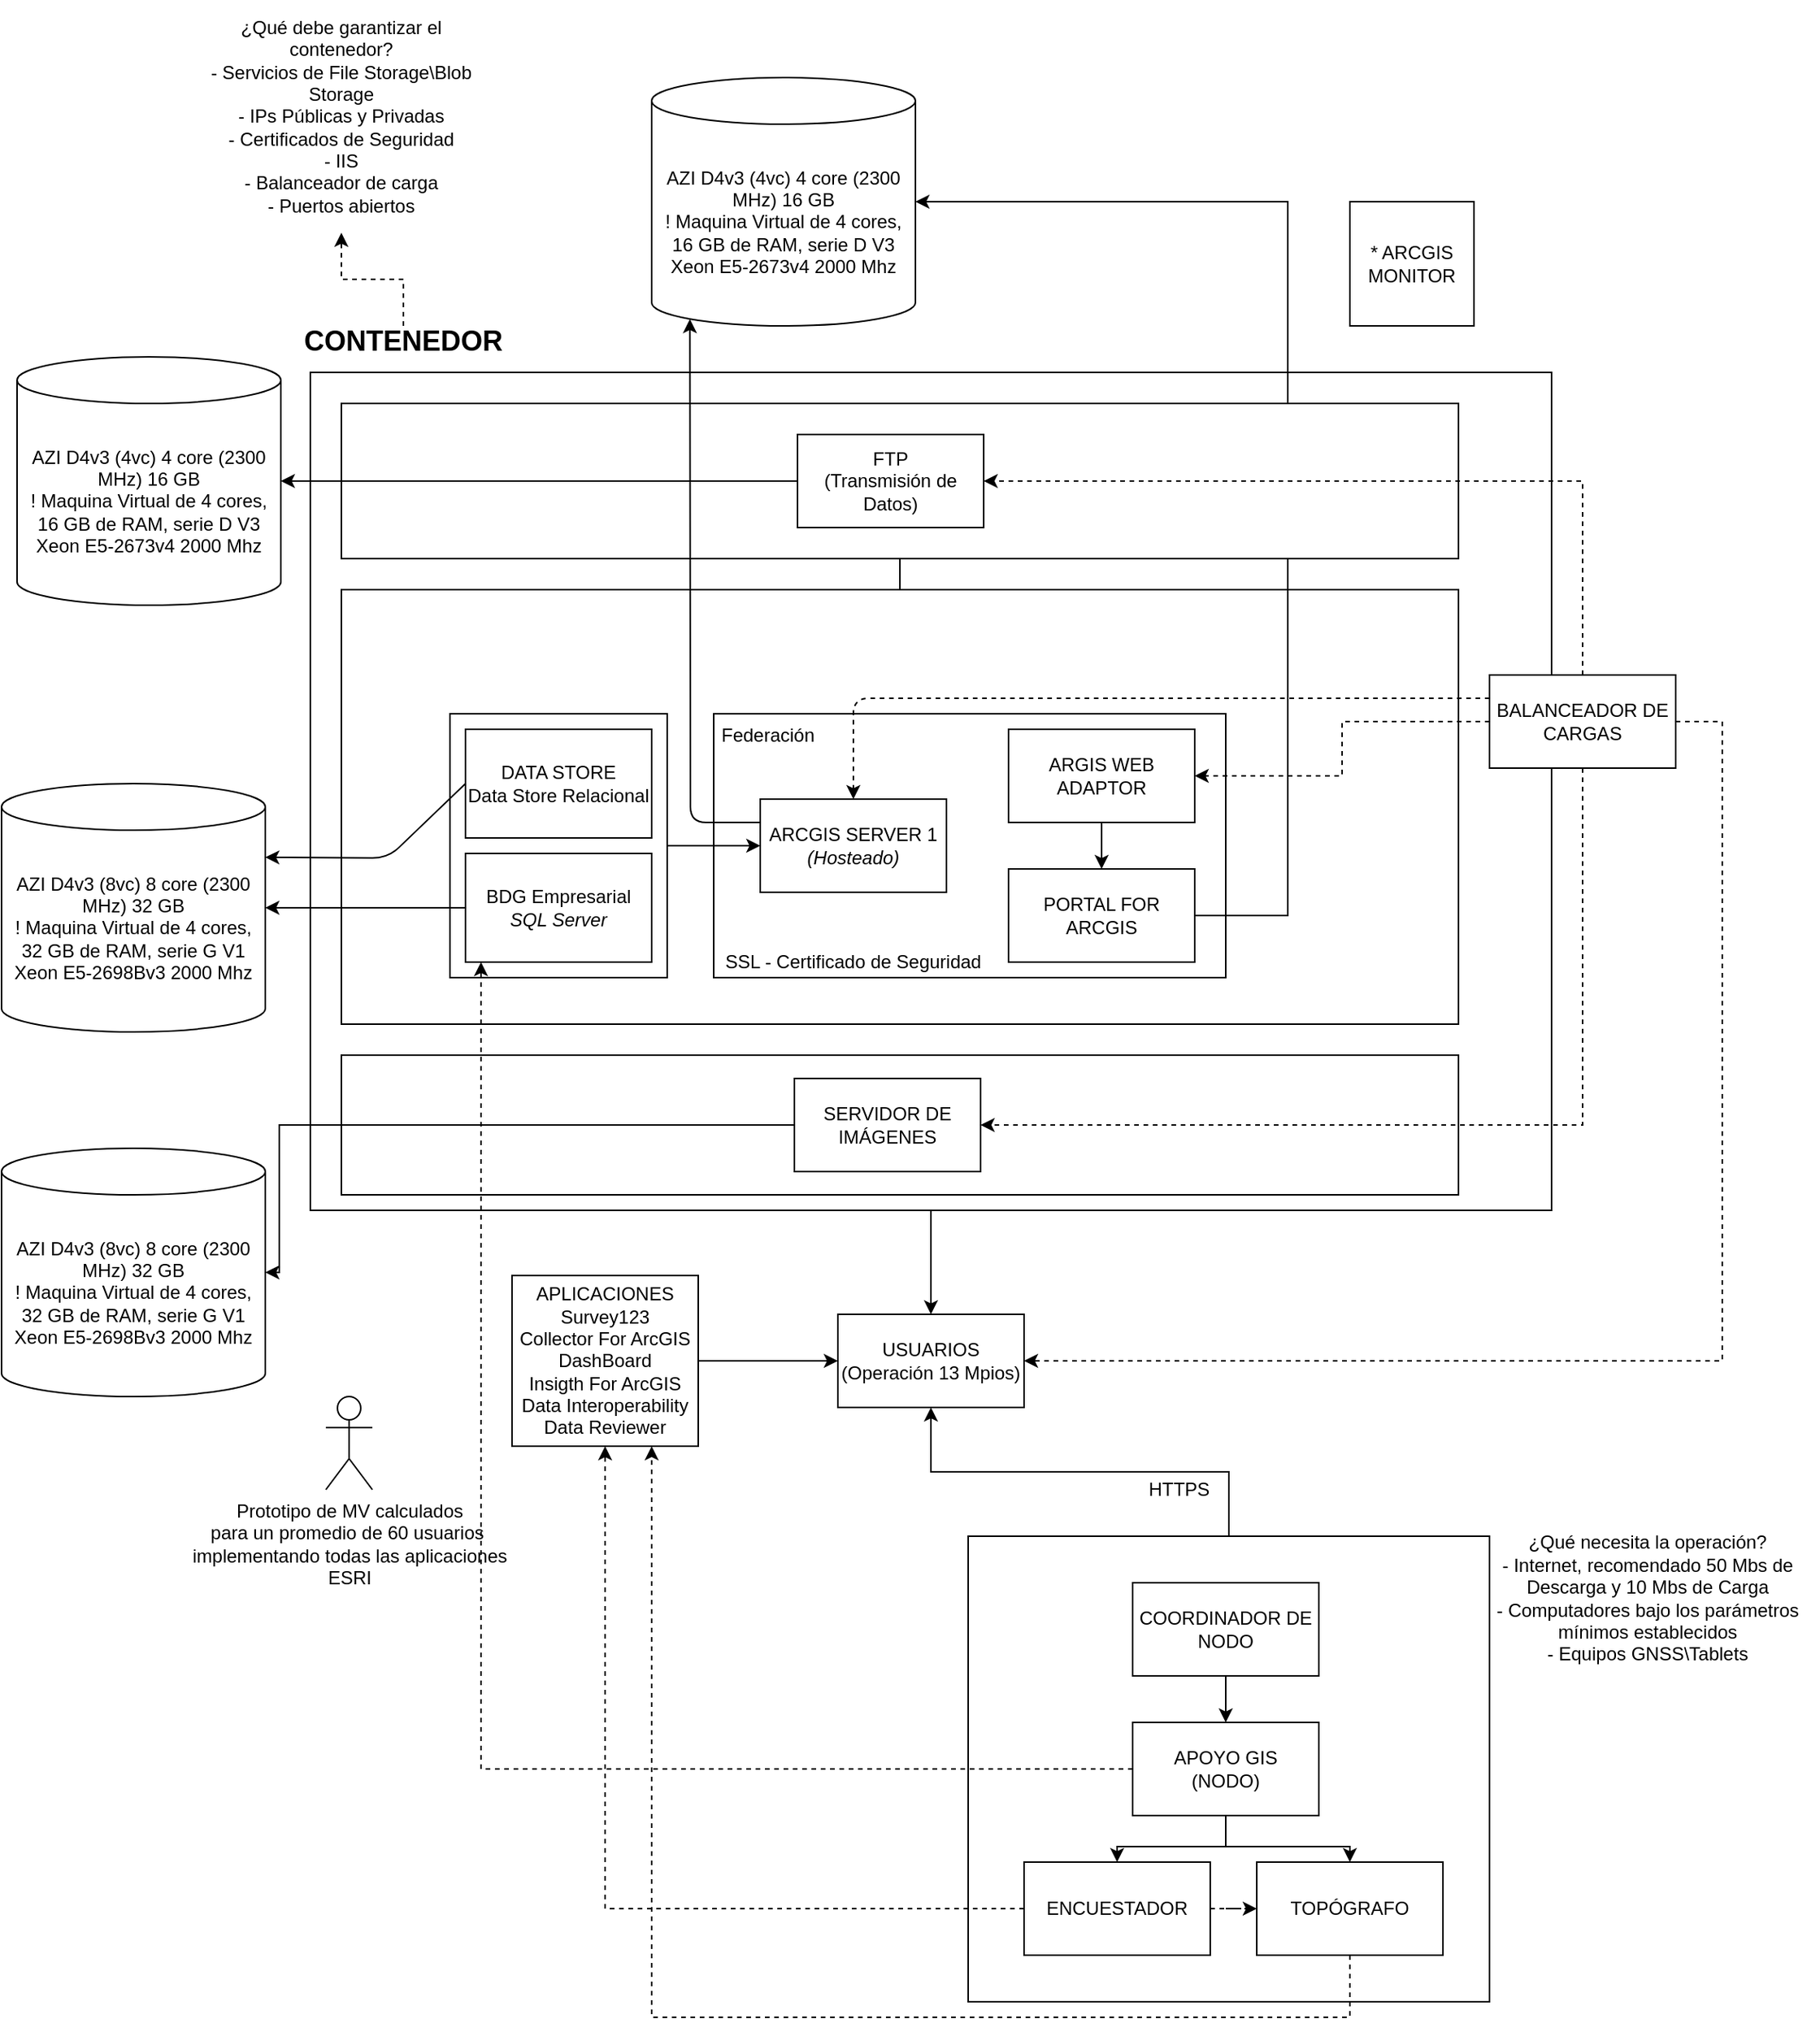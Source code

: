 <mxfile version="13.7.7" type="github">
  <diagram id="OT2ylGGXjy-A4Y0dgs6g" name="Page-1">
    <mxGraphModel dx="4228" dy="2850" grid="1" gridSize="10" guides="1" tooltips="1" connect="1" arrows="1" fold="1" page="1" pageScale="1" pageWidth="1654" pageHeight="2336" math="0" shadow="0">
      <root>
        <mxCell id="0" />
        <mxCell id="1" parent="0" />
        <mxCell id="fKhNpdI1kTvp1TnhJyk3-64" style="edgeStyle=orthogonalEdgeStyle;rounded=0;orthogonalLoop=1;jettySize=auto;html=1;entryX=0.5;entryY=1;entryDx=0;entryDy=0;" parent="1" source="fKhNpdI1kTvp1TnhJyk3-61" target="fKhNpdI1kTvp1TnhJyk3-26" edge="1">
          <mxGeometry relative="1" as="geometry" />
        </mxCell>
        <mxCell id="fKhNpdI1kTvp1TnhJyk3-61" value="" style="rounded=0;whiteSpace=wrap;html=1;" parent="1" vertex="1">
          <mxGeometry x="-2444" y="-828" width="336" height="300" as="geometry" />
        </mxCell>
        <mxCell id="fKhNpdI1kTvp1TnhJyk3-52" value="" style="whiteSpace=wrap;html=1;aspect=fixed;" parent="1" vertex="1">
          <mxGeometry x="-2198" y="-1688" width="80" height="80" as="geometry" />
        </mxCell>
        <mxCell id="fKhNpdI1kTvp1TnhJyk3-39" style="edgeStyle=orthogonalEdgeStyle;rounded=0;orthogonalLoop=1;jettySize=auto;html=1;entryX=0.5;entryY=0;entryDx=0;entryDy=0;" parent="1" source="fKhNpdI1kTvp1TnhJyk3-37" target="fKhNpdI1kTvp1TnhJyk3-26" edge="1">
          <mxGeometry relative="1" as="geometry" />
        </mxCell>
        <mxCell id="fKhNpdI1kTvp1TnhJyk3-37" value="" style="rounded=0;whiteSpace=wrap;html=1;" parent="1" vertex="1">
          <mxGeometry x="-2868" y="-1578" width="800" height="540" as="geometry" />
        </mxCell>
        <mxCell id="fKhNpdI1kTvp1TnhJyk3-1" value="" style="rounded=0;whiteSpace=wrap;html=1;" parent="1" vertex="1">
          <mxGeometry x="-2848" y="-1438" width="720" height="280" as="geometry" />
        </mxCell>
        <mxCell id="fKhNpdI1kTvp1TnhJyk3-17" value="" style="rounded=0;whiteSpace=wrap;html=1;" parent="1" vertex="1">
          <mxGeometry x="-2608" y="-1358" width="330" height="170" as="geometry" />
        </mxCell>
        <mxCell id="fKhNpdI1kTvp1TnhJyk3-13" style="edgeStyle=orthogonalEdgeStyle;rounded=0;orthogonalLoop=1;jettySize=auto;html=1;entryX=0;entryY=0.5;entryDx=0;entryDy=0;" parent="1" source="fKhNpdI1kTvp1TnhJyk3-12" target="fKhNpdI1kTvp1TnhJyk3-4" edge="1">
          <mxGeometry relative="1" as="geometry" />
        </mxCell>
        <mxCell id="fKhNpdI1kTvp1TnhJyk3-12" value="" style="rounded=0;whiteSpace=wrap;html=1;" parent="1" vertex="1">
          <mxGeometry x="-2778" y="-1358" width="140" height="170" as="geometry" />
        </mxCell>
        <mxCell id="fKhNpdI1kTvp1TnhJyk3-20" style="edgeStyle=orthogonalEdgeStyle;rounded=0;orthogonalLoop=1;jettySize=auto;html=1;entryX=1;entryY=0.5;entryDx=0;entryDy=0;dashed=1;" parent="1" source="fKhNpdI1kTvp1TnhJyk3-2" target="fKhNpdI1kTvp1TnhJyk3-16" edge="1">
          <mxGeometry relative="1" as="geometry" />
        </mxCell>
        <mxCell id="fKhNpdI1kTvp1TnhJyk3-73" style="edgeStyle=orthogonalEdgeStyle;rounded=0;orthogonalLoop=1;jettySize=auto;html=1;entryX=1;entryY=0.5;entryDx=0;entryDy=0;dashed=1;" parent="1" source="fKhNpdI1kTvp1TnhJyk3-2" target="fKhNpdI1kTvp1TnhJyk3-26" edge="1">
          <mxGeometry relative="1" as="geometry">
            <Array as="points">
              <mxPoint x="-1958" y="-1353" />
              <mxPoint x="-1958" y="-941" />
            </Array>
          </mxGeometry>
        </mxCell>
        <mxCell id="fKhNpdI1kTvp1TnhJyk3-2" value="BALANCEADOR DE&lt;br&gt;CARGAS" style="rounded=0;whiteSpace=wrap;html=1;" parent="1" vertex="1">
          <mxGeometry x="-2108" y="-1383" width="120" height="60" as="geometry" />
        </mxCell>
        <mxCell id="fKhNpdI1kTvp1TnhJyk3-49" style="edgeStyle=orthogonalEdgeStyle;rounded=0;orthogonalLoop=1;jettySize=auto;html=1;entryX=1;entryY=0.5;entryDx=0;entryDy=0;entryPerimeter=0;" parent="1" source="fKhNpdI1kTvp1TnhJyk3-3" target="fKhNpdI1kTvp1TnhJyk3-46" edge="1">
          <mxGeometry relative="1" as="geometry">
            <Array as="points">
              <mxPoint x="-2238" y="-1228" />
              <mxPoint x="-2238" y="-1688" />
            </Array>
          </mxGeometry>
        </mxCell>
        <mxCell id="fKhNpdI1kTvp1TnhJyk3-3" value="PORTAL FOR ARCGIS" style="rounded=0;whiteSpace=wrap;html=1;" parent="1" vertex="1">
          <mxGeometry x="-2418" y="-1258" width="120" height="60" as="geometry" />
        </mxCell>
        <mxCell id="fKhNpdI1kTvp1TnhJyk3-4" value="ARCGIS SERVER 1&lt;br&gt;&lt;i&gt;(Hosteado)&lt;/i&gt;" style="rounded=0;whiteSpace=wrap;html=1;" parent="1" vertex="1">
          <mxGeometry x="-2578" y="-1303" width="120" height="60" as="geometry" />
        </mxCell>
        <mxCell id="fKhNpdI1kTvp1TnhJyk3-5" value="DATA STORE&lt;br&gt;Data Store Relacional" style="rounded=0;whiteSpace=wrap;html=1;" parent="1" vertex="1">
          <mxGeometry x="-2768" y="-1348" width="120" height="70" as="geometry" />
        </mxCell>
        <mxCell id="fKhNpdI1kTvp1TnhJyk3-11" value="BDG Empresarial&lt;br&gt;&lt;i&gt;SQL Server&lt;/i&gt;" style="rounded=0;whiteSpace=wrap;html=1;" parent="1" vertex="1">
          <mxGeometry x="-2768" y="-1268" width="120" height="70" as="geometry" />
        </mxCell>
        <mxCell id="fKhNpdI1kTvp1TnhJyk3-16" value="ARGIS WEB&lt;br&gt;ADAPTOR" style="rounded=0;whiteSpace=wrap;html=1;" parent="1" vertex="1">
          <mxGeometry x="-2418" y="-1348" width="120" height="60" as="geometry" />
        </mxCell>
        <mxCell id="fKhNpdI1kTvp1TnhJyk3-18" value="Federación" style="text;html=1;strokeColor=none;fillColor=none;align=center;verticalAlign=middle;whiteSpace=wrap;rounded=0;" parent="1" vertex="1">
          <mxGeometry x="-2593" y="-1354" width="40" height="20" as="geometry" />
        </mxCell>
        <mxCell id="fKhNpdI1kTvp1TnhJyk3-19" value="" style="endArrow=classic;html=1;exitX=0.5;exitY=1;exitDx=0;exitDy=0;entryX=0.5;entryY=0;entryDx=0;entryDy=0;" parent="1" source="fKhNpdI1kTvp1TnhJyk3-16" target="fKhNpdI1kTvp1TnhJyk3-3" edge="1">
          <mxGeometry width="50" height="50" relative="1" as="geometry">
            <mxPoint x="-2218" y="-1258" as="sourcePoint" />
            <mxPoint x="-2168" y="-1308" as="targetPoint" />
          </mxGeometry>
        </mxCell>
        <mxCell id="fKhNpdI1kTvp1TnhJyk3-22" value="" style="rounded=0;whiteSpace=wrap;html=1;" parent="1" vertex="1">
          <mxGeometry x="-2848" y="-1558" width="720" height="100" as="geometry" />
        </mxCell>
        <mxCell id="fKhNpdI1kTvp1TnhJyk3-45" style="edgeStyle=orthogonalEdgeStyle;rounded=0;orthogonalLoop=1;jettySize=auto;html=1;entryX=1;entryY=0.5;entryDx=0;entryDy=0;entryPerimeter=0;" parent="1" source="fKhNpdI1kTvp1TnhJyk3-23" target="fKhNpdI1kTvp1TnhJyk3-44" edge="1">
          <mxGeometry relative="1" as="geometry" />
        </mxCell>
        <mxCell id="fKhNpdI1kTvp1TnhJyk3-23" value="FTP&lt;br&gt;(Transmisión de Datos)" style="rounded=0;whiteSpace=wrap;html=1;" parent="1" vertex="1">
          <mxGeometry x="-2554" y="-1538" width="120" height="60" as="geometry" />
        </mxCell>
        <mxCell id="fKhNpdI1kTvp1TnhJyk3-24" value="SSL - Certificado de Seguridad" style="text;html=1;strokeColor=none;fillColor=none;align=center;verticalAlign=middle;whiteSpace=wrap;rounded=0;" parent="1" vertex="1">
          <mxGeometry x="-2602" y="-1208" width="168" height="20" as="geometry" />
        </mxCell>
        <mxCell id="fKhNpdI1kTvp1TnhJyk3-25" value="" style="endArrow=none;html=1;entryX=0.5;entryY=1;entryDx=0;entryDy=0;" parent="1" target="fKhNpdI1kTvp1TnhJyk3-22" edge="1">
          <mxGeometry width="50" height="50" relative="1" as="geometry">
            <mxPoint x="-2488" y="-1438" as="sourcePoint" />
            <mxPoint x="-2368" y="-1088" as="targetPoint" />
          </mxGeometry>
        </mxCell>
        <mxCell id="fKhNpdI1kTvp1TnhJyk3-26" value="USUARIOS&lt;br&gt;(Operación 13 Mpios)" style="rounded=0;whiteSpace=wrap;html=1;" parent="1" vertex="1">
          <mxGeometry x="-2528" y="-971" width="120" height="60" as="geometry" />
        </mxCell>
        <mxCell id="fKhNpdI1kTvp1TnhJyk3-28" value="HTTPS" style="text;html=1;strokeColor=none;fillColor=none;align=center;verticalAlign=middle;whiteSpace=wrap;rounded=0;" parent="1" vertex="1">
          <mxGeometry x="-2328" y="-868" width="40" height="20" as="geometry" />
        </mxCell>
        <mxCell id="fKhNpdI1kTvp1TnhJyk3-30" style="edgeStyle=orthogonalEdgeStyle;rounded=0;orthogonalLoop=1;jettySize=auto;html=1;entryX=0;entryY=0.5;entryDx=0;entryDy=0;" parent="1" source="fKhNpdI1kTvp1TnhJyk3-29" target="fKhNpdI1kTvp1TnhJyk3-26" edge="1">
          <mxGeometry relative="1" as="geometry" />
        </mxCell>
        <mxCell id="fKhNpdI1kTvp1TnhJyk3-29" value="APLICACIONES&lt;br&gt;Survey123&lt;br&gt;Collector For ArcGIS&lt;br&gt;DashBoard&lt;br&gt;Insigth For ArcGIS&lt;br&gt;Data Interoperability&lt;br&gt;Data Reviewer" style="rounded=0;whiteSpace=wrap;html=1;" parent="1" vertex="1">
          <mxGeometry x="-2738" y="-996" width="120" height="110" as="geometry" />
        </mxCell>
        <mxCell id="fKhNpdI1kTvp1TnhJyk3-31" value="" style="endArrow=classic;html=1;exitX=0;exitY=0.25;exitDx=0;exitDy=0;entryX=0.5;entryY=0;entryDx=0;entryDy=0;dashed=1;" parent="1" source="fKhNpdI1kTvp1TnhJyk3-2" target="fKhNpdI1kTvp1TnhJyk3-4" edge="1">
          <mxGeometry width="50" height="50" relative="1" as="geometry">
            <mxPoint x="-2318" y="-1368" as="sourcePoint" />
            <mxPoint x="-2268" y="-1418" as="targetPoint" />
            <Array as="points">
              <mxPoint x="-2518" y="-1368" />
            </Array>
          </mxGeometry>
        </mxCell>
        <mxCell id="fKhNpdI1kTvp1TnhJyk3-32" value="" style="rounded=0;whiteSpace=wrap;html=1;" parent="1" vertex="1">
          <mxGeometry x="-2848" y="-1138" width="720" height="90" as="geometry" />
        </mxCell>
        <mxCell id="fKhNpdI1kTvp1TnhJyk3-54" style="edgeStyle=orthogonalEdgeStyle;rounded=0;orthogonalLoop=1;jettySize=auto;html=1;" parent="1" source="fKhNpdI1kTvp1TnhJyk3-33" target="fKhNpdI1kTvp1TnhJyk3-53" edge="1">
          <mxGeometry relative="1" as="geometry">
            <Array as="points">
              <mxPoint x="-2888" y="-1093" />
              <mxPoint x="-2888" y="-998" />
            </Array>
          </mxGeometry>
        </mxCell>
        <mxCell id="fKhNpdI1kTvp1TnhJyk3-33" value="SERVIDOR DE&lt;br&gt;IMÁGENES" style="rounded=0;whiteSpace=wrap;html=1;" parent="1" vertex="1">
          <mxGeometry x="-2556" y="-1123" width="120" height="60" as="geometry" />
        </mxCell>
        <mxCell id="fKhNpdI1kTvp1TnhJyk3-34" style="edgeStyle=orthogonalEdgeStyle;rounded=0;orthogonalLoop=1;jettySize=auto;html=1;entryX=1;entryY=0.5;entryDx=0;entryDy=0;dashed=1;" parent="1" source="fKhNpdI1kTvp1TnhJyk3-2" target="fKhNpdI1kTvp1TnhJyk3-23" edge="1">
          <mxGeometry relative="1" as="geometry">
            <Array as="points">
              <mxPoint x="-2048" y="-1508" />
            </Array>
          </mxGeometry>
        </mxCell>
        <mxCell id="fKhNpdI1kTvp1TnhJyk3-35" style="edgeStyle=orthogonalEdgeStyle;rounded=0;orthogonalLoop=1;jettySize=auto;html=1;exitX=0.5;exitY=1;exitDx=0;exitDy=0;entryX=1;entryY=0.5;entryDx=0;entryDy=0;dashed=1;" parent="1" source="fKhNpdI1kTvp1TnhJyk3-2" target="fKhNpdI1kTvp1TnhJyk3-33" edge="1">
          <mxGeometry relative="1" as="geometry" />
        </mxCell>
        <mxCell id="fKhNpdI1kTvp1TnhJyk3-77" style="edgeStyle=orthogonalEdgeStyle;rounded=0;orthogonalLoop=1;jettySize=auto;html=1;dashed=1;" parent="1" source="fKhNpdI1kTvp1TnhJyk3-38" target="fKhNpdI1kTvp1TnhJyk3-75" edge="1">
          <mxGeometry relative="1" as="geometry" />
        </mxCell>
        <mxCell id="fKhNpdI1kTvp1TnhJyk3-38" value="&lt;b&gt;&lt;font style=&quot;font-size: 18px&quot;&gt;CONTENEDOR&lt;/font&gt;&lt;/b&gt;" style="text;html=1;strokeColor=none;fillColor=none;align=center;verticalAlign=middle;whiteSpace=wrap;rounded=0;" parent="1" vertex="1">
          <mxGeometry x="-2828" y="-1608" width="40" height="20" as="geometry" />
        </mxCell>
        <mxCell id="fKhNpdI1kTvp1TnhJyk3-41" value="AZI D4v3 (8vc) 8 core (2300 MHz) 32 GB&lt;br&gt;! Maquina Virtual de 4 cores, 32 GB de RAM, serie G V1 Xeon E5-2698Bv3 2000 Mhz" style="shape=cylinder3;whiteSpace=wrap;html=1;boundedLbl=1;backgroundOutline=1;size=15;" parent="1" vertex="1">
          <mxGeometry x="-3067" y="-1313" width="170" height="160" as="geometry" />
        </mxCell>
        <mxCell id="fKhNpdI1kTvp1TnhJyk3-42" value="" style="endArrow=classic;html=1;exitX=0;exitY=0.5;exitDx=0;exitDy=0;entryX=1;entryY=0.5;entryDx=0;entryDy=0;entryPerimeter=0;" parent="1" source="fKhNpdI1kTvp1TnhJyk3-11" target="fKhNpdI1kTvp1TnhJyk3-41" edge="1">
          <mxGeometry width="50" height="50" relative="1" as="geometry">
            <mxPoint x="-3018" y="-1048" as="sourcePoint" />
            <mxPoint x="-2968" y="-1098" as="targetPoint" />
          </mxGeometry>
        </mxCell>
        <mxCell id="fKhNpdI1kTvp1TnhJyk3-43" value="" style="endArrow=classic;html=1;exitX=0;exitY=0.5;exitDx=0;exitDy=0;entryX=1;entryY=0;entryDx=0;entryDy=47.5;entryPerimeter=0;" parent="1" source="fKhNpdI1kTvp1TnhJyk3-5" target="fKhNpdI1kTvp1TnhJyk3-41" edge="1">
          <mxGeometry width="50" height="50" relative="1" as="geometry">
            <mxPoint x="-3018" y="-1398" as="sourcePoint" />
            <mxPoint x="-2968" y="-1448" as="targetPoint" />
            <Array as="points">
              <mxPoint x="-2818" y="-1265" />
            </Array>
          </mxGeometry>
        </mxCell>
        <mxCell id="fKhNpdI1kTvp1TnhJyk3-44" value="AZI D4v3 (4vc) 4 core (2300 MHz) 16 GB&lt;br&gt;! Maquina Virtual de 4 cores, 16 GB de RAM, serie D V3 Xeon E5-2673v4 2000 Mhz" style="shape=cylinder3;whiteSpace=wrap;html=1;boundedLbl=1;backgroundOutline=1;size=15;" parent="1" vertex="1">
          <mxGeometry x="-3057" y="-1588" width="170" height="160" as="geometry" />
        </mxCell>
        <mxCell id="fKhNpdI1kTvp1TnhJyk3-46" value="AZI D4v3 (4vc) 4 core (2300 MHz) 16 GB&lt;br&gt;! Maquina Virtual de 4 cores, 16 GB de RAM, serie D V3 Xeon E5-2673v4 2000 Mhz" style="shape=cylinder3;whiteSpace=wrap;html=1;boundedLbl=1;backgroundOutline=1;size=15;" parent="1" vertex="1">
          <mxGeometry x="-2648" y="-1768" width="170" height="160" as="geometry" />
        </mxCell>
        <mxCell id="fKhNpdI1kTvp1TnhJyk3-47" value="" style="endArrow=classic;html=1;entryX=0.145;entryY=1;entryDx=0;entryDy=-4.35;entryPerimeter=0;exitX=0;exitY=0.25;exitDx=0;exitDy=0;" parent="1" source="fKhNpdI1kTvp1TnhJyk3-4" target="fKhNpdI1kTvp1TnhJyk3-46" edge="1">
          <mxGeometry width="50" height="50" relative="1" as="geometry">
            <mxPoint x="-2948" y="-1648" as="sourcePoint" />
            <mxPoint x="-2898" y="-1698" as="targetPoint" />
            <Array as="points">
              <mxPoint x="-2623" y="-1288" />
            </Array>
          </mxGeometry>
        </mxCell>
        <mxCell id="fKhNpdI1kTvp1TnhJyk3-51" value="* ARCGIS MONITOR" style="text;html=1;strokeColor=none;fillColor=none;align=center;verticalAlign=middle;whiteSpace=wrap;rounded=0;" parent="1" vertex="1">
          <mxGeometry x="-2178" y="-1658" width="40" height="20" as="geometry" />
        </mxCell>
        <mxCell id="fKhNpdI1kTvp1TnhJyk3-53" value="AZI D4v3 (8vc) 8 core (2300 MHz) 32 GB&lt;br&gt;! Maquina Virtual de 4 cores, 32 GB de RAM, serie G V1 Xeon E5-2698Bv3 2000 Mhz" style="shape=cylinder3;whiteSpace=wrap;html=1;boundedLbl=1;backgroundOutline=1;size=15;" parent="1" vertex="1">
          <mxGeometry x="-3067" y="-1078" width="170" height="160" as="geometry" />
        </mxCell>
        <mxCell id="fKhNpdI1kTvp1TnhJyk3-55" value="Prototipo de MV calculados&lt;br&gt;para un promedio de 60 usuarios&amp;nbsp;&lt;br&gt;implementando todas las aplicaciones&lt;br&gt;ESRI" style="shape=umlActor;verticalLabelPosition=bottom;verticalAlign=top;html=1;outlineConnect=0;" parent="1" vertex="1">
          <mxGeometry x="-2858" y="-918" width="30" height="60" as="geometry" />
        </mxCell>
        <mxCell id="fKhNpdI1kTvp1TnhJyk3-66" style="edgeStyle=orthogonalEdgeStyle;rounded=0;orthogonalLoop=1;jettySize=auto;html=1;entryX=0.5;entryY=0;entryDx=0;entryDy=0;" parent="1" source="fKhNpdI1kTvp1TnhJyk3-56" target="fKhNpdI1kTvp1TnhJyk3-57" edge="1">
          <mxGeometry relative="1" as="geometry" />
        </mxCell>
        <mxCell id="fKhNpdI1kTvp1TnhJyk3-56" value="COORDINADOR DE NODO" style="rounded=0;whiteSpace=wrap;html=1;" parent="1" vertex="1">
          <mxGeometry x="-2338" y="-798" width="120" height="60" as="geometry" />
        </mxCell>
        <mxCell id="fKhNpdI1kTvp1TnhJyk3-67" style="edgeStyle=orthogonalEdgeStyle;rounded=0;orthogonalLoop=1;jettySize=auto;html=1;entryX=0.5;entryY=0;entryDx=0;entryDy=0;" parent="1" source="fKhNpdI1kTvp1TnhJyk3-57" target="fKhNpdI1kTvp1TnhJyk3-58" edge="1">
          <mxGeometry relative="1" as="geometry" />
        </mxCell>
        <mxCell id="fKhNpdI1kTvp1TnhJyk3-68" style="edgeStyle=orthogonalEdgeStyle;rounded=0;orthogonalLoop=1;jettySize=auto;html=1;" parent="1" source="fKhNpdI1kTvp1TnhJyk3-57" target="fKhNpdI1kTvp1TnhJyk3-59" edge="1">
          <mxGeometry relative="1" as="geometry" />
        </mxCell>
        <mxCell id="fKhNpdI1kTvp1TnhJyk3-69" style="edgeStyle=orthogonalEdgeStyle;rounded=0;orthogonalLoop=1;jettySize=auto;html=1;dashed=1;" parent="1" source="fKhNpdI1kTvp1TnhJyk3-57" target="fKhNpdI1kTvp1TnhJyk3-11" edge="1">
          <mxGeometry relative="1" as="geometry">
            <Array as="points">
              <mxPoint x="-2758" y="-678" />
            </Array>
          </mxGeometry>
        </mxCell>
        <mxCell id="fKhNpdI1kTvp1TnhJyk3-57" value="APOYO GIS&lt;br&gt;(NODO)" style="rounded=0;whiteSpace=wrap;html=1;" parent="1" vertex="1">
          <mxGeometry x="-2338" y="-708" width="120" height="60" as="geometry" />
        </mxCell>
        <mxCell id="fKhNpdI1kTvp1TnhJyk3-70" style="edgeStyle=orthogonalEdgeStyle;rounded=0;orthogonalLoop=1;jettySize=auto;html=1;entryX=0.5;entryY=1;entryDx=0;entryDy=0;dashed=1;" parent="1" source="fKhNpdI1kTvp1TnhJyk3-58" target="fKhNpdI1kTvp1TnhJyk3-29" edge="1">
          <mxGeometry relative="1" as="geometry" />
        </mxCell>
        <mxCell id="fKhNpdI1kTvp1TnhJyk3-72" value="" style="edgeStyle=orthogonalEdgeStyle;rounded=0;orthogonalLoop=1;jettySize=auto;html=1;dashed=1;" parent="1" source="fKhNpdI1kTvp1TnhJyk3-58" target="fKhNpdI1kTvp1TnhJyk3-59" edge="1">
          <mxGeometry relative="1" as="geometry" />
        </mxCell>
        <mxCell id="fKhNpdI1kTvp1TnhJyk3-58" value="ENCUESTADOR" style="rounded=0;whiteSpace=wrap;html=1;" parent="1" vertex="1">
          <mxGeometry x="-2408" y="-618" width="120" height="60" as="geometry" />
        </mxCell>
        <mxCell id="fKhNpdI1kTvp1TnhJyk3-71" style="edgeStyle=orthogonalEdgeStyle;rounded=0;orthogonalLoop=1;jettySize=auto;html=1;entryX=0.75;entryY=1;entryDx=0;entryDy=0;dashed=1;" parent="1" source="fKhNpdI1kTvp1TnhJyk3-59" target="fKhNpdI1kTvp1TnhJyk3-29" edge="1">
          <mxGeometry relative="1" as="geometry">
            <Array as="points">
              <mxPoint x="-2198" y="-518" />
              <mxPoint x="-2648" y="-518" />
            </Array>
          </mxGeometry>
        </mxCell>
        <mxCell id="fKhNpdI1kTvp1TnhJyk3-59" value="TOPÓGRAFO" style="rounded=0;whiteSpace=wrap;html=1;" parent="1" vertex="1">
          <mxGeometry x="-2258" y="-618" width="120" height="60" as="geometry" />
        </mxCell>
        <mxCell id="fKhNpdI1kTvp1TnhJyk3-75" value="¿Qué debe garantizar el contenedor?&lt;br&gt;- Servicios de File Storage\Blob Storage&lt;br&gt;- IPs Públicas y Privadas&lt;br&gt;- Certificados de Seguridad&lt;br&gt;- IIS&lt;br&gt;- Balanceador de carga&lt;br&gt;- Puertos abiertos" style="text;html=1;strokeColor=none;fillColor=none;align=center;verticalAlign=middle;whiteSpace=wrap;rounded=0;" parent="1" vertex="1">
          <mxGeometry x="-2938" y="-1818" width="180" height="150" as="geometry" />
        </mxCell>
        <mxCell id="fKhNpdI1kTvp1TnhJyk3-78" value="¿Qué necesita la operación?&lt;br&gt;- Internet, recomendado 50 Mbs de Descarga y 10 Mbs de Carga&lt;br&gt;- Computadores bajo los parámetros mínimos establecidos&lt;br&gt;- Equipos GNSS\Tablets" style="text;html=1;strokeColor=none;fillColor=none;align=center;verticalAlign=middle;whiteSpace=wrap;rounded=0;" parent="1" vertex="1">
          <mxGeometry x="-2116" y="-838" width="220" height="100" as="geometry" />
        </mxCell>
      </root>
    </mxGraphModel>
  </diagram>
</mxfile>
